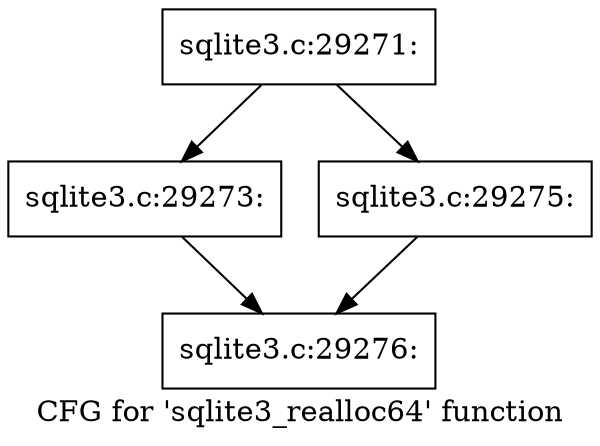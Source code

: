 digraph "CFG for 'sqlite3_realloc64' function" {
	label="CFG for 'sqlite3_realloc64' function";

	Node0x55c0f53658e0 [shape=record,label="{sqlite3.c:29271:}"];
	Node0x55c0f53658e0 -> Node0x55c0f536bc60;
	Node0x55c0f53658e0 -> Node0x55c0f536ba30;
	Node0x55c0f536bc60 [shape=record,label="{sqlite3.c:29273:}"];
	Node0x55c0f536bc60 -> Node0x55c0f536bf90;
	Node0x55c0f536ba30 [shape=record,label="{sqlite3.c:29275:}"];
	Node0x55c0f536ba30 -> Node0x55c0f536bf90;
	Node0x55c0f536bf90 [shape=record,label="{sqlite3.c:29276:}"];
}
